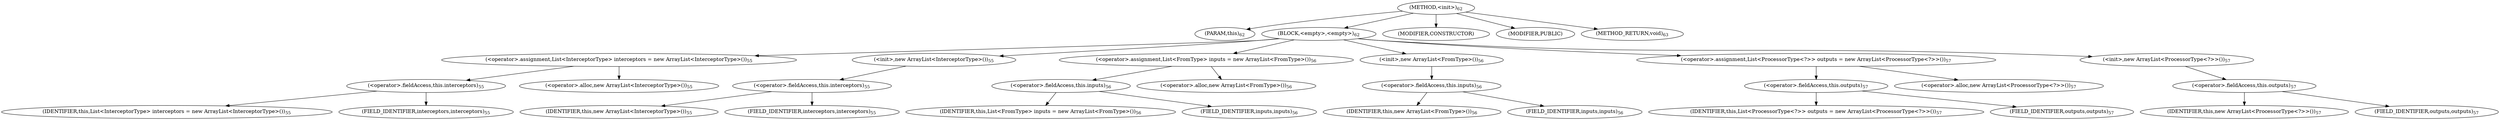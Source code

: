digraph "&lt;init&gt;" {  
"93" [label = <(METHOD,&lt;init&gt;)<SUB>62</SUB>> ]
"94" [label = <(PARAM,this)<SUB>62</SUB>> ]
"95" [label = <(BLOCK,&lt;empty&gt;,&lt;empty&gt;)<SUB>62</SUB>> ]
"96" [label = <(&lt;operator&gt;.assignment,List&lt;InterceptorType&gt; interceptors = new ArrayList&lt;InterceptorType&gt;())<SUB>55</SUB>> ]
"97" [label = <(&lt;operator&gt;.fieldAccess,this.interceptors)<SUB>55</SUB>> ]
"98" [label = <(IDENTIFIER,this,List&lt;InterceptorType&gt; interceptors = new ArrayList&lt;InterceptorType&gt;())<SUB>55</SUB>> ]
"99" [label = <(FIELD_IDENTIFIER,interceptors,interceptors)<SUB>55</SUB>> ]
"100" [label = <(&lt;operator&gt;.alloc,new ArrayList&lt;InterceptorType&gt;())<SUB>55</SUB>> ]
"101" [label = <(&lt;init&gt;,new ArrayList&lt;InterceptorType&gt;())<SUB>55</SUB>> ]
"102" [label = <(&lt;operator&gt;.fieldAccess,this.interceptors)<SUB>55</SUB>> ]
"103" [label = <(IDENTIFIER,this,new ArrayList&lt;InterceptorType&gt;())<SUB>55</SUB>> ]
"104" [label = <(FIELD_IDENTIFIER,interceptors,interceptors)<SUB>55</SUB>> ]
"105" [label = <(&lt;operator&gt;.assignment,List&lt;FromType&gt; inputs = new ArrayList&lt;FromType&gt;())<SUB>56</SUB>> ]
"106" [label = <(&lt;operator&gt;.fieldAccess,this.inputs)<SUB>56</SUB>> ]
"107" [label = <(IDENTIFIER,this,List&lt;FromType&gt; inputs = new ArrayList&lt;FromType&gt;())<SUB>56</SUB>> ]
"108" [label = <(FIELD_IDENTIFIER,inputs,inputs)<SUB>56</SUB>> ]
"109" [label = <(&lt;operator&gt;.alloc,new ArrayList&lt;FromType&gt;())<SUB>56</SUB>> ]
"110" [label = <(&lt;init&gt;,new ArrayList&lt;FromType&gt;())<SUB>56</SUB>> ]
"111" [label = <(&lt;operator&gt;.fieldAccess,this.inputs)<SUB>56</SUB>> ]
"112" [label = <(IDENTIFIER,this,new ArrayList&lt;FromType&gt;())<SUB>56</SUB>> ]
"113" [label = <(FIELD_IDENTIFIER,inputs,inputs)<SUB>56</SUB>> ]
"114" [label = <(&lt;operator&gt;.assignment,List&lt;ProcessorType&lt;?&gt;&gt; outputs = new ArrayList&lt;ProcessorType&lt;?&gt;&gt;())<SUB>57</SUB>> ]
"115" [label = <(&lt;operator&gt;.fieldAccess,this.outputs)<SUB>57</SUB>> ]
"116" [label = <(IDENTIFIER,this,List&lt;ProcessorType&lt;?&gt;&gt; outputs = new ArrayList&lt;ProcessorType&lt;?&gt;&gt;())<SUB>57</SUB>> ]
"117" [label = <(FIELD_IDENTIFIER,outputs,outputs)<SUB>57</SUB>> ]
"118" [label = <(&lt;operator&gt;.alloc,new ArrayList&lt;ProcessorType&lt;?&gt;&gt;())<SUB>57</SUB>> ]
"119" [label = <(&lt;init&gt;,new ArrayList&lt;ProcessorType&lt;?&gt;&gt;())<SUB>57</SUB>> ]
"120" [label = <(&lt;operator&gt;.fieldAccess,this.outputs)<SUB>57</SUB>> ]
"121" [label = <(IDENTIFIER,this,new ArrayList&lt;ProcessorType&lt;?&gt;&gt;())<SUB>57</SUB>> ]
"122" [label = <(FIELD_IDENTIFIER,outputs,outputs)<SUB>57</SUB>> ]
"123" [label = <(MODIFIER,CONSTRUCTOR)> ]
"124" [label = <(MODIFIER,PUBLIC)> ]
"125" [label = <(METHOD_RETURN,void)<SUB>63</SUB>> ]
  "93" -> "94" 
  "93" -> "95" 
  "93" -> "123" 
  "93" -> "124" 
  "93" -> "125" 
  "95" -> "96" 
  "95" -> "101" 
  "95" -> "105" 
  "95" -> "110" 
  "95" -> "114" 
  "95" -> "119" 
  "96" -> "97" 
  "96" -> "100" 
  "97" -> "98" 
  "97" -> "99" 
  "101" -> "102" 
  "102" -> "103" 
  "102" -> "104" 
  "105" -> "106" 
  "105" -> "109" 
  "106" -> "107" 
  "106" -> "108" 
  "110" -> "111" 
  "111" -> "112" 
  "111" -> "113" 
  "114" -> "115" 
  "114" -> "118" 
  "115" -> "116" 
  "115" -> "117" 
  "119" -> "120" 
  "120" -> "121" 
  "120" -> "122" 
}
